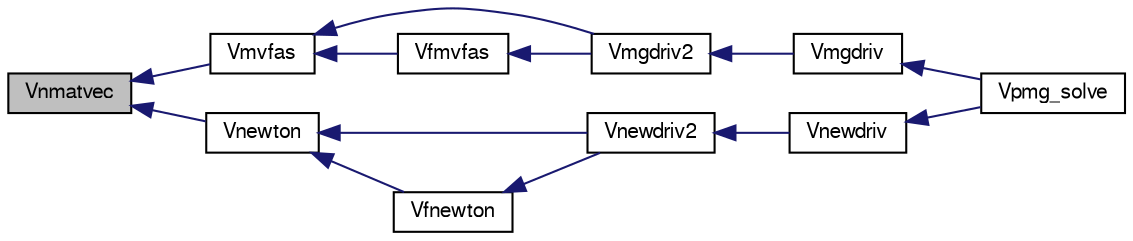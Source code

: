 digraph "Vnmatvec"
{
  edge [fontname="FreeSans",fontsize="10",labelfontname="FreeSans",labelfontsize="10"];
  node [fontname="FreeSans",fontsize="10",shape=record];
  rankdir="LR";
  Node1 [label="Vnmatvec",height=0.2,width=0.4,color="black", fillcolor="grey75", style="filled" fontcolor="black"];
  Node1 -> Node2 [dir="back",color="midnightblue",fontsize="10",style="solid",fontname="FreeSans"];
  Node2 [label="Vmvfas",height=0.2,width=0.4,color="black", fillcolor="white", style="filled",URL="$group___p_m_g_c.html#ga671353778588b9a4c30522ed882a161e",tooltip="Nonlinear multilevel method."];
  Node2 -> Node3 [dir="back",color="midnightblue",fontsize="10",style="solid",fontname="FreeSans"];
  Node3 [label="Vmgdriv2",height=0.2,width=0.4,color="black", fillcolor="white", style="filled",URL="$group___p_m_g_c.html#gadc0ebef4376e1de553e49c2b78fd2eee",tooltip="Solves the pde using the multi-grid method."];
  Node3 -> Node4 [dir="back",color="midnightblue",fontsize="10",style="solid",fontname="FreeSans"];
  Node4 [label="Vmgdriv",height=0.2,width=0.4,color="black", fillcolor="white", style="filled",URL="$group___p_m_g_c.html#ga67eecfd194462b66dbad001c2d04234d",tooltip="Multilevel solver driver."];
  Node4 -> Node5 [dir="back",color="midnightblue",fontsize="10",style="solid",fontname="FreeSans"];
  Node5 [label="Vpmg_solve",height=0.2,width=0.4,color="black", fillcolor="white", style="filled",URL="$group___vpmg.html#ga86a44c6ef4ada350900ef88e87428082",tooltip="Solve the PBE using PMG."];
  Node2 -> Node6 [dir="back",color="midnightblue",fontsize="10",style="solid",fontname="FreeSans"];
  Node6 [label="Vfmvfas",height=0.2,width=0.4,color="black", fillcolor="white", style="filled",URL="$group___p_m_g_c.html#ga1be3411a48bb33478420cd2757f2ce10",tooltip="Multigrid nonlinear solve iteration routine."];
  Node6 -> Node3 [dir="back",color="midnightblue",fontsize="10",style="solid",fontname="FreeSans"];
  Node1 -> Node7 [dir="back",color="midnightblue",fontsize="10",style="solid",fontname="FreeSans"];
  Node7 [label="Vnewton",height=0.2,width=0.4,color="black", fillcolor="white", style="filled",URL="$group___p_m_g_c.html#ga218aef2ec11ca80de45a5bcfa089cd9e",tooltip="Inexact-newton-multilevel method."];
  Node7 -> Node8 [dir="back",color="midnightblue",fontsize="10",style="solid",fontname="FreeSans"];
  Node8 [label="Vnewdriv2",height=0.2,width=0.4,color="black", fillcolor="white", style="filled",URL="$group___p_m_g_c.html#ga28bb35e37a738d808269f4b8b63f4491",tooltip="Solves using Newton&#39;s Method."];
  Node8 -> Node9 [dir="back",color="midnightblue",fontsize="10",style="solid",fontname="FreeSans"];
  Node9 [label="Vnewdriv",height=0.2,width=0.4,color="black", fillcolor="white", style="filled",URL="$group___p_m_g_c.html#ga579debc5cc00c2e8e9901fa65e165a12",tooltip="Driver for the Newton Solver."];
  Node9 -> Node5 [dir="back",color="midnightblue",fontsize="10",style="solid",fontname="FreeSans"];
  Node7 -> Node10 [dir="back",color="midnightblue",fontsize="10",style="solid",fontname="FreeSans"];
  Node10 [label="Vfnewton",height=0.2,width=0.4,color="black", fillcolor="white", style="filled",URL="$group___p_m_g_c.html#gaf57dd61aeb1cc91a734b7ae494998b45",tooltip="Driver routines for the Newton method."];
  Node10 -> Node8 [dir="back",color="midnightblue",fontsize="10",style="solid",fontname="FreeSans"];
}
